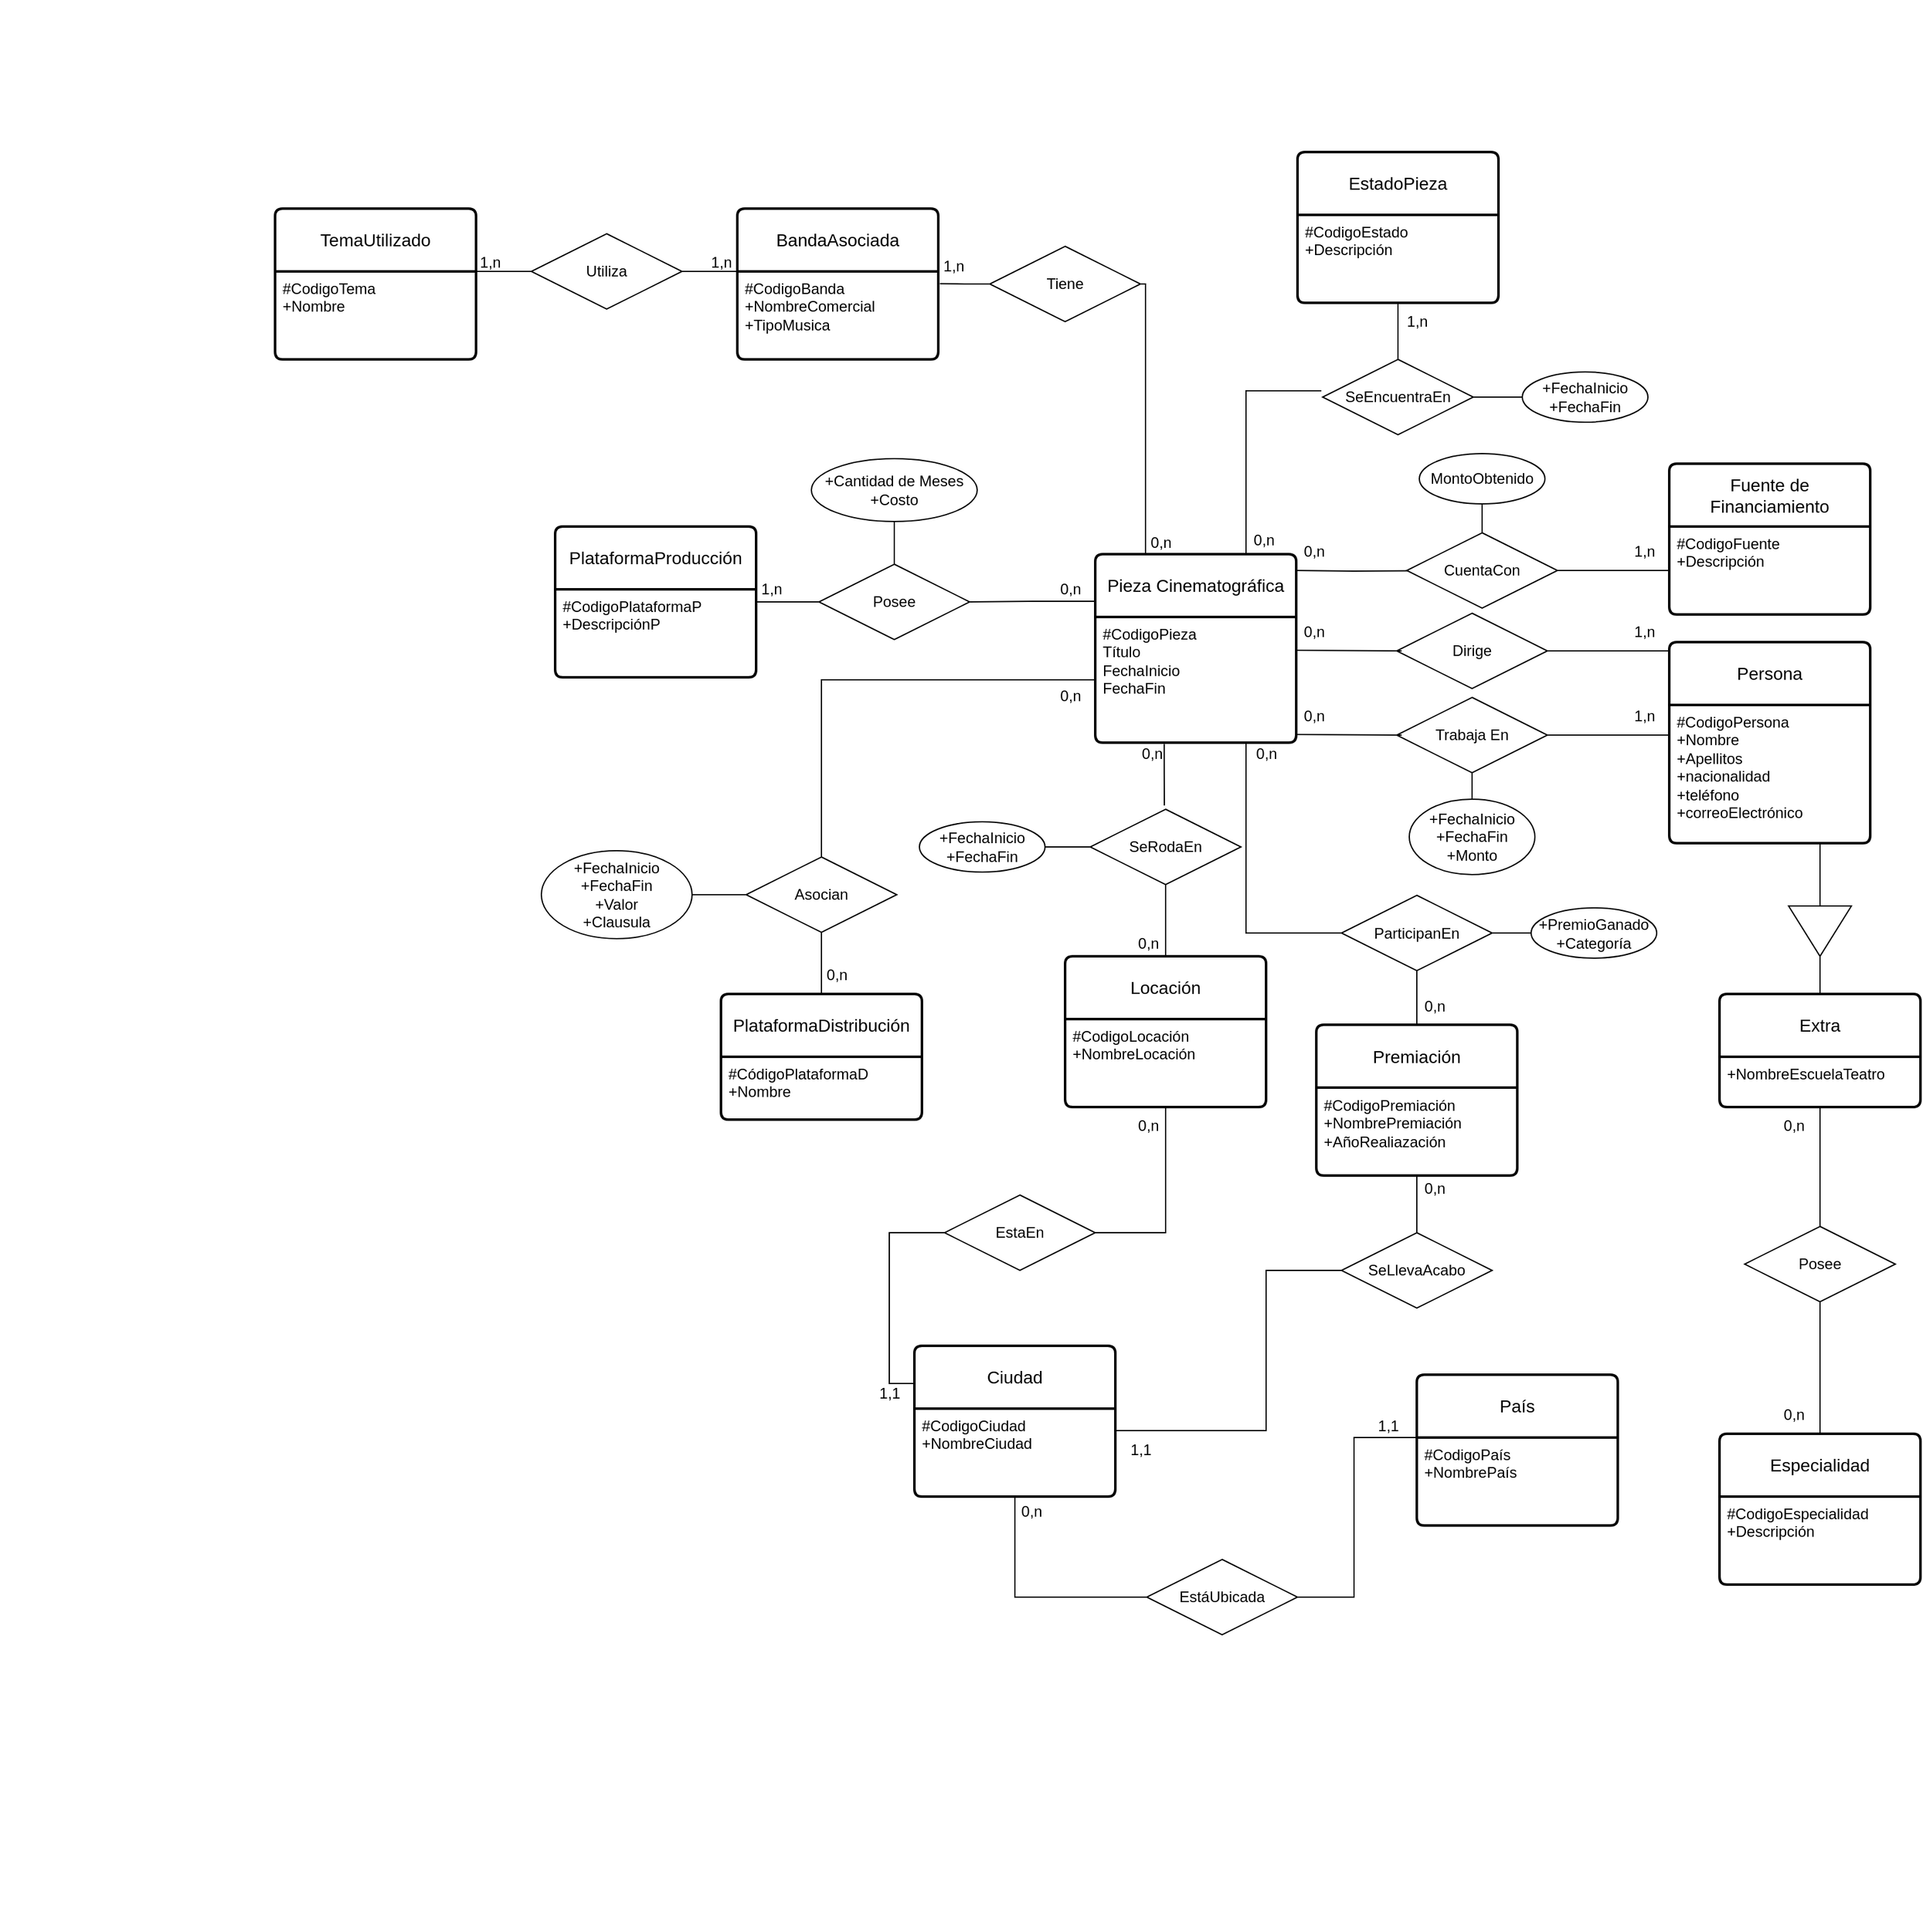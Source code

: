 <mxfile version="24.2.7" type="github">
  <diagram name="Página-1" id="LQiViD_UL0SoKPctcli0">
    <mxGraphModel dx="3225" dy="226" grid="1" gridSize="10" guides="1" tooltips="1" connect="1" arrows="1" fold="1" page="1" pageScale="1" pageWidth="827" pageHeight="1169" math="0" shadow="0">
      <root>
        <mxCell id="0" />
        <mxCell id="1" parent="0" />
        <mxCell id="gAY-Rqm5ZLzMug__gM5--11" style="edgeStyle=none;rounded=0;orthogonalLoop=1;jettySize=auto;html=1;entryX=0.5;entryY=0;entryDx=0;entryDy=0;" parent="1" edge="1">
          <mxGeometry relative="1" as="geometry">
            <mxPoint x="450" y="2026.75" as="sourcePoint" />
            <mxPoint x="450" y="2026.75" as="targetPoint" />
          </mxGeometry>
        </mxCell>
        <mxCell id="4g3veOq3ECDi8k-GJWJ5-151" style="edgeStyle=none;rounded=0;orthogonalLoop=1;jettySize=auto;html=1;entryX=0.5;entryY=0;entryDx=0;entryDy=0;" edge="1" parent="1">
          <mxGeometry relative="1" as="geometry">
            <mxPoint x="550" y="2856.75" as="sourcePoint" />
            <mxPoint x="550" y="2856.75" as="targetPoint" />
          </mxGeometry>
        </mxCell>
        <mxCell id="4g3veOq3ECDi8k-GJWJ5-239" style="edgeStyle=orthogonalEdgeStyle;rounded=0;orthogonalLoop=1;jettySize=auto;html=1;exitX=0.75;exitY=0;exitDx=0;exitDy=0;endArrow=none;endFill=0;" edge="1" parent="1" source="4g3veOq3ECDi8k-GJWJ5-242">
          <mxGeometry relative="1" as="geometry">
            <mxPoint x="1454" y="2330" as="targetPoint" />
            <Array as="points">
              <mxPoint x="1394" y="2330" />
            </Array>
          </mxGeometry>
        </mxCell>
        <mxCell id="4g3veOq3ECDi8k-GJWJ5-240" style="edgeStyle=orthogonalEdgeStyle;rounded=0;orthogonalLoop=1;jettySize=auto;html=1;exitX=0;exitY=0.25;exitDx=0;exitDy=0;entryX=1;entryY=0.5;entryDx=0;entryDy=0;endArrow=none;endFill=0;" edge="1" parent="1" source="4g3veOq3ECDi8k-GJWJ5-242" target="4g3veOq3ECDi8k-GJWJ5-311">
          <mxGeometry relative="1" as="geometry" />
        </mxCell>
        <mxCell id="4g3veOq3ECDi8k-GJWJ5-241" style="edgeStyle=orthogonalEdgeStyle;rounded=0;orthogonalLoop=1;jettySize=auto;html=1;exitX=1;exitY=0.25;exitDx=0;exitDy=0;endArrow=none;endFill=0;" edge="1" parent="1">
          <mxGeometry relative="1" as="geometry">
            <mxPoint x="1524" y="2473.217" as="targetPoint" />
            <mxPoint x="1434" y="2473" as="sourcePoint" />
          </mxGeometry>
        </mxCell>
        <mxCell id="4g3veOq3ECDi8k-GJWJ5-242" value="Pieza Cinematográfica" style="swimlane;childLayout=stackLayout;horizontal=1;startSize=50;horizontalStack=0;rounded=1;fontSize=14;fontStyle=0;strokeWidth=2;resizeParent=0;resizeLast=1;shadow=0;dashed=0;align=center;arcSize=4;whiteSpace=wrap;html=1;" vertex="1" parent="1">
          <mxGeometry x="1274" y="2460" width="160" height="150" as="geometry" />
        </mxCell>
        <mxCell id="4g3veOq3ECDi8k-GJWJ5-243" value="&lt;div&gt;#CodigoPieza&lt;/div&gt;&lt;div&gt;Título&lt;/div&gt;&lt;div&gt;FechaInicio&lt;/div&gt;&lt;div&gt;FechaFin&lt;br&gt;&lt;/div&gt;" style="align=left;strokeColor=none;fillColor=none;spacingLeft=4;fontSize=12;verticalAlign=top;resizable=0;rotatable=0;part=1;html=1;" vertex="1" parent="4g3veOq3ECDi8k-GJWJ5-242">
          <mxGeometry y="50" width="160" height="100" as="geometry" />
        </mxCell>
        <mxCell id="4g3veOq3ECDi8k-GJWJ5-244" value="EstadoPieza" style="swimlane;childLayout=stackLayout;horizontal=1;startSize=50;horizontalStack=0;rounded=1;fontSize=14;fontStyle=0;strokeWidth=2;resizeParent=0;resizeLast=1;shadow=0;dashed=0;align=center;arcSize=4;whiteSpace=wrap;html=1;" vertex="1" parent="1">
          <mxGeometry x="1435" y="2140" width="160" height="120" as="geometry" />
        </mxCell>
        <mxCell id="4g3veOq3ECDi8k-GJWJ5-245" value="&lt;div&gt;#CodigoEstado&lt;/div&gt;&lt;div&gt;+Descripción&lt;/div&gt;" style="align=left;strokeColor=none;fillColor=none;spacingLeft=4;fontSize=12;verticalAlign=top;resizable=0;rotatable=0;part=1;html=1;" vertex="1" parent="4g3veOq3ECDi8k-GJWJ5-244">
          <mxGeometry y="50" width="160" height="70" as="geometry" />
        </mxCell>
        <mxCell id="4g3veOq3ECDi8k-GJWJ5-246" value="Ciudad" style="swimlane;childLayout=stackLayout;horizontal=1;startSize=50;horizontalStack=0;rounded=1;fontSize=14;fontStyle=0;strokeWidth=2;resizeParent=0;resizeLast=1;shadow=0;dashed=0;align=center;arcSize=4;whiteSpace=wrap;html=1;" vertex="1" parent="1">
          <mxGeometry x="1130" y="3090" width="160" height="120" as="geometry" />
        </mxCell>
        <mxCell id="4g3veOq3ECDi8k-GJWJ5-247" value="&lt;div&gt;#CodigoCiudad&lt;/div&gt;&lt;div&gt;+NombreCiudad&lt;br&gt;&lt;/div&gt;" style="align=left;strokeColor=none;fillColor=none;spacingLeft=4;fontSize=12;verticalAlign=top;resizable=0;rotatable=0;part=1;html=1;" vertex="1" parent="4g3veOq3ECDi8k-GJWJ5-246">
          <mxGeometry y="50" width="160" height="70" as="geometry" />
        </mxCell>
        <mxCell id="4g3veOq3ECDi8k-GJWJ5-248" value="País" style="swimlane;childLayout=stackLayout;horizontal=1;startSize=50;horizontalStack=0;rounded=1;fontSize=14;fontStyle=0;strokeWidth=2;resizeParent=0;resizeLast=1;shadow=0;dashed=0;align=center;arcSize=4;whiteSpace=wrap;html=1;" vertex="1" parent="1">
          <mxGeometry x="1530" y="3113" width="160" height="120" as="geometry" />
        </mxCell>
        <mxCell id="4g3veOq3ECDi8k-GJWJ5-249" value="&lt;div&gt;#CodigoPaís&lt;/div&gt;&lt;div&gt;+NombrePaís&lt;br&gt;&lt;/div&gt;" style="align=left;strokeColor=none;fillColor=none;spacingLeft=4;fontSize=12;verticalAlign=top;resizable=0;rotatable=0;part=1;html=1;" vertex="1" parent="4g3veOq3ECDi8k-GJWJ5-248">
          <mxGeometry y="50" width="160" height="70" as="geometry" />
        </mxCell>
        <mxCell id="4g3veOq3ECDi8k-GJWJ5-250" value="BandaAsociada" style="swimlane;childLayout=stackLayout;horizontal=1;startSize=50;horizontalStack=0;rounded=1;fontSize=14;fontStyle=0;strokeWidth=2;resizeParent=0;resizeLast=1;shadow=0;dashed=0;align=center;arcSize=4;whiteSpace=wrap;html=1;" vertex="1" parent="1">
          <mxGeometry x="989" y="2185" width="160" height="120" as="geometry" />
        </mxCell>
        <mxCell id="4g3veOq3ECDi8k-GJWJ5-251" value="&lt;div&gt;#CodigoBanda&lt;/div&gt;&lt;div&gt;+NombreComercial&lt;/div&gt;&lt;div&gt;+TipoMusica&lt;br&gt;&lt;/div&gt;" style="align=left;strokeColor=none;fillColor=none;spacingLeft=4;fontSize=12;verticalAlign=top;resizable=0;rotatable=0;part=1;html=1;" vertex="1" parent="4g3veOq3ECDi8k-GJWJ5-250">
          <mxGeometry y="50" width="160" height="70" as="geometry" />
        </mxCell>
        <mxCell id="4g3veOq3ECDi8k-GJWJ5-252" value="Persona" style="swimlane;childLayout=stackLayout;horizontal=1;startSize=50;horizontalStack=0;rounded=1;fontSize=14;fontStyle=0;strokeWidth=2;resizeParent=0;resizeLast=1;shadow=0;dashed=0;align=center;arcSize=4;whiteSpace=wrap;html=1;" vertex="1" parent="1">
          <mxGeometry x="1731" y="2530" width="160" height="160" as="geometry" />
        </mxCell>
        <mxCell id="4g3veOq3ECDi8k-GJWJ5-253" value="&lt;div&gt;#CodigoPersona&lt;/div&gt;&lt;div&gt;+Nombre&lt;/div&gt;&lt;div&gt;+Apellitos&lt;/div&gt;&lt;div&gt;+nacionalidad&lt;/div&gt;&lt;div&gt;+teléfono&lt;/div&gt;&lt;div&gt;+correoElectrónico&lt;br&gt;&lt;/div&gt;" style="align=left;strokeColor=none;fillColor=none;spacingLeft=4;fontSize=12;verticalAlign=top;resizable=0;rotatable=0;part=1;html=1;" vertex="1" parent="4g3veOq3ECDi8k-GJWJ5-252">
          <mxGeometry y="50" width="160" height="110" as="geometry" />
        </mxCell>
        <mxCell id="4g3veOq3ECDi8k-GJWJ5-254" style="edgeStyle=none;rounded=0;orthogonalLoop=1;jettySize=auto;html=1;entryX=0.5;entryY=0;entryDx=0;entryDy=0;" edge="1" parent="4g3veOq3ECDi8k-GJWJ5-252" source="4g3veOq3ECDi8k-GJWJ5-253" target="4g3veOq3ECDi8k-GJWJ5-253">
          <mxGeometry relative="1" as="geometry" />
        </mxCell>
        <mxCell id="4g3veOq3ECDi8k-GJWJ5-255" value="Extra" style="swimlane;childLayout=stackLayout;horizontal=1;startSize=50;horizontalStack=0;rounded=1;fontSize=14;fontStyle=0;strokeWidth=2;resizeParent=0;resizeLast=1;shadow=0;dashed=0;align=center;arcSize=4;whiteSpace=wrap;html=1;" vertex="1" parent="1">
          <mxGeometry x="1771" y="2810" width="160" height="90" as="geometry" />
        </mxCell>
        <mxCell id="4g3veOq3ECDi8k-GJWJ5-256" value="&lt;div&gt;+NombreEscuelaTeatro&lt;/div&gt;" style="align=left;strokeColor=none;fillColor=none;spacingLeft=4;fontSize=12;verticalAlign=top;resizable=0;rotatable=0;part=1;html=1;" vertex="1" parent="4g3veOq3ECDi8k-GJWJ5-255">
          <mxGeometry y="50" width="160" height="40" as="geometry" />
        </mxCell>
        <mxCell id="4g3veOq3ECDi8k-GJWJ5-257" value="Especialidad" style="swimlane;childLayout=stackLayout;horizontal=1;startSize=50;horizontalStack=0;rounded=1;fontSize=14;fontStyle=0;strokeWidth=2;resizeParent=0;resizeLast=1;shadow=0;dashed=0;align=center;arcSize=4;whiteSpace=wrap;html=1;" vertex="1" parent="1">
          <mxGeometry x="1771" y="3160" width="160" height="120" as="geometry" />
        </mxCell>
        <mxCell id="4g3veOq3ECDi8k-GJWJ5-258" value="&lt;div&gt;#CodigoEspecialidad&lt;/div&gt;&lt;div&gt;+Descripción&lt;br&gt;&lt;/div&gt;" style="align=left;strokeColor=none;fillColor=none;spacingLeft=4;fontSize=12;verticalAlign=top;resizable=0;rotatable=0;part=1;html=1;" vertex="1" parent="4g3veOq3ECDi8k-GJWJ5-257">
          <mxGeometry y="50" width="160" height="70" as="geometry" />
        </mxCell>
        <mxCell id="4g3veOq3ECDi8k-GJWJ5-259" value="TemaUtilizado" style="swimlane;childLayout=stackLayout;horizontal=1;startSize=50;horizontalStack=0;rounded=1;fontSize=14;fontStyle=0;strokeWidth=2;resizeParent=0;resizeLast=1;shadow=0;dashed=0;align=center;arcSize=4;whiteSpace=wrap;html=1;" vertex="1" parent="1">
          <mxGeometry x="621" y="2185" width="160" height="120" as="geometry" />
        </mxCell>
        <mxCell id="4g3veOq3ECDi8k-GJWJ5-260" value="&lt;div&gt;#CodigoTema&lt;/div&gt;&lt;div&gt;+Nombre&lt;br&gt;&lt;/div&gt;" style="align=left;strokeColor=none;fillColor=none;spacingLeft=4;fontSize=12;verticalAlign=top;resizable=0;rotatable=0;part=1;html=1;" vertex="1" parent="4g3veOq3ECDi8k-GJWJ5-259">
          <mxGeometry y="50" width="160" height="70" as="geometry" />
        </mxCell>
        <mxCell id="4g3veOq3ECDi8k-GJWJ5-261" value="Fuente de Financiamiento" style="swimlane;childLayout=stackLayout;horizontal=1;startSize=50;horizontalStack=0;rounded=1;fontSize=14;fontStyle=0;strokeWidth=2;resizeParent=0;resizeLast=1;shadow=0;dashed=0;align=center;arcSize=4;whiteSpace=wrap;html=1;" vertex="1" parent="1">
          <mxGeometry x="1731" y="2388" width="160" height="120" as="geometry" />
        </mxCell>
        <mxCell id="4g3veOq3ECDi8k-GJWJ5-262" value="&lt;div&gt;#CodigoFuente&lt;/div&gt;&lt;div&gt;+Descripción&lt;br&gt;&lt;/div&gt;" style="align=left;strokeColor=none;fillColor=none;spacingLeft=4;fontSize=12;verticalAlign=top;resizable=0;rotatable=0;part=1;html=1;" vertex="1" parent="4g3veOq3ECDi8k-GJWJ5-261">
          <mxGeometry y="50" width="160" height="70" as="geometry" />
        </mxCell>
        <mxCell id="4g3veOq3ECDi8k-GJWJ5-263" value="PlataformaDistribución" style="swimlane;childLayout=stackLayout;horizontal=1;startSize=50;horizontalStack=0;rounded=1;fontSize=14;fontStyle=0;strokeWidth=2;resizeParent=0;resizeLast=1;shadow=0;dashed=0;align=center;arcSize=4;whiteSpace=wrap;html=1;" vertex="1" parent="1">
          <mxGeometry x="976" y="2810" width="160" height="100" as="geometry" />
        </mxCell>
        <mxCell id="4g3veOq3ECDi8k-GJWJ5-264" value="&lt;div&gt;#CódigoPlataformaD&lt;/div&gt;&lt;div&gt;+Nombre&lt;/div&gt;" style="align=left;strokeColor=none;fillColor=none;spacingLeft=4;fontSize=12;verticalAlign=top;resizable=0;rotatable=0;part=1;html=1;" vertex="1" parent="4g3veOq3ECDi8k-GJWJ5-263">
          <mxGeometry y="50" width="160" height="50" as="geometry" />
        </mxCell>
        <mxCell id="4g3veOq3ECDi8k-GJWJ5-265" value="Dirige" style="shape=rhombus;perimeter=rhombusPerimeter;whiteSpace=wrap;html=1;align=center;" vertex="1" parent="1">
          <mxGeometry x="1514" y="2507" width="120" height="60" as="geometry" />
        </mxCell>
        <mxCell id="4g3veOq3ECDi8k-GJWJ5-266" value="" style="endArrow=none;html=1;rounded=0;exitX=1;exitY=0.5;exitDx=0;exitDy=0;entryX=0;entryY=0.25;entryDx=0;entryDy=0;" edge="1" parent="1" source="4g3veOq3ECDi8k-GJWJ5-265">
          <mxGeometry relative="1" as="geometry">
            <mxPoint x="1541" y="2682" as="sourcePoint" />
            <mxPoint x="1731" y="2537" as="targetPoint" />
            <Array as="points">
              <mxPoint x="1674" y="2537" />
              <mxPoint x="1724" y="2537" />
            </Array>
          </mxGeometry>
        </mxCell>
        <mxCell id="4g3veOq3ECDi8k-GJWJ5-267" value="" style="endArrow=none;html=1;rounded=0;exitX=0.138;exitY=0.983;exitDx=0;exitDy=0;entryX=0;entryY=0.5;entryDx=0;entryDy=0;exitPerimeter=0;" edge="1" parent="1" source="4g3veOq3ECDi8k-GJWJ5-269" target="4g3veOq3ECDi8k-GJWJ5-265">
          <mxGeometry relative="1" as="geometry">
            <mxPoint x="1428" y="2537" as="sourcePoint" />
            <mxPoint x="1508" y="2557" as="targetPoint" />
            <Array as="points">
              <mxPoint x="1518" y="2537" />
            </Array>
          </mxGeometry>
        </mxCell>
        <mxCell id="4g3veOq3ECDi8k-GJWJ5-268" value="1,n" style="text;html=1;align=center;verticalAlign=middle;resizable=0;points=[];autosize=1;strokeColor=none;fillColor=none;" vertex="1" parent="1">
          <mxGeometry x="1691" y="2507" width="40" height="30" as="geometry" />
        </mxCell>
        <mxCell id="4g3veOq3ECDi8k-GJWJ5-269" value="0,n" style="text;html=1;align=center;verticalAlign=middle;resizable=0;points=[];autosize=1;strokeColor=none;fillColor=none;" vertex="1" parent="1">
          <mxGeometry x="1428" y="2507" width="40" height="30" as="geometry" />
        </mxCell>
        <mxCell id="4g3veOq3ECDi8k-GJWJ5-270" style="edgeStyle=none;rounded=0;orthogonalLoop=1;jettySize=auto;html=1;entryX=0.5;entryY=0;entryDx=0;entryDy=0;" edge="1" parent="1">
          <mxGeometry relative="1" as="geometry">
            <mxPoint x="410" y="3546.75" as="sourcePoint" />
            <mxPoint x="410" y="3546.75" as="targetPoint" />
          </mxGeometry>
        </mxCell>
        <mxCell id="4g3veOq3ECDi8k-GJWJ5-271" style="edgeStyle=orthogonalEdgeStyle;rounded=0;orthogonalLoop=1;jettySize=auto;html=1;entryX=0;entryY=0.5;entryDx=0;entryDy=0;endArrow=none;endFill=0;" edge="1" parent="1" source="4g3veOq3ECDi8k-GJWJ5-273" target="4g3veOq3ECDi8k-GJWJ5-275">
          <mxGeometry relative="1" as="geometry" />
        </mxCell>
        <mxCell id="4g3veOq3ECDi8k-GJWJ5-272" style="edgeStyle=orthogonalEdgeStyle;rounded=0;orthogonalLoop=1;jettySize=auto;html=1;entryX=0.5;entryY=1;entryDx=0;entryDy=0;endArrow=none;endFill=0;" edge="1" parent="1" source="4g3veOq3ECDi8k-GJWJ5-273" target="4g3veOq3ECDi8k-GJWJ5-245">
          <mxGeometry relative="1" as="geometry" />
        </mxCell>
        <mxCell id="4g3veOq3ECDi8k-GJWJ5-273" value="SeEncuentraEn" style="shape=rhombus;perimeter=rhombusPerimeter;whiteSpace=wrap;html=1;align=center;" vertex="1" parent="1">
          <mxGeometry x="1455" y="2305" width="120" height="60" as="geometry" />
        </mxCell>
        <mxCell id="4g3veOq3ECDi8k-GJWJ5-274" value="0,n" style="text;html=1;align=center;verticalAlign=middle;resizable=0;points=[];autosize=1;strokeColor=none;fillColor=none;" vertex="1" parent="1">
          <mxGeometry x="1388" y="2434" width="40" height="30" as="geometry" />
        </mxCell>
        <mxCell id="4g3veOq3ECDi8k-GJWJ5-275" value="+FechaInicio&lt;div&gt;+FechaFin&lt;/div&gt;" style="ellipse;whiteSpace=wrap;html=1;align=center;" vertex="1" parent="1">
          <mxGeometry x="1614" y="2315" width="100" height="40" as="geometry" />
        </mxCell>
        <mxCell id="4g3veOq3ECDi8k-GJWJ5-276" style="edgeStyle=orthogonalEdgeStyle;rounded=0;orthogonalLoop=1;jettySize=auto;html=1;entryX=0.5;entryY=0;entryDx=0;entryDy=0;endArrow=none;endFill=0;" edge="1" parent="1" source="4g3veOq3ECDi8k-GJWJ5-278" target="4g3veOq3ECDi8k-GJWJ5-305">
          <mxGeometry relative="1" as="geometry" />
        </mxCell>
        <mxCell id="4g3veOq3ECDi8k-GJWJ5-277" style="edgeStyle=orthogonalEdgeStyle;rounded=0;orthogonalLoop=1;jettySize=auto;html=1;exitX=0;exitY=0.5;exitDx=0;exitDy=0;entryX=1;entryY=0.5;entryDx=0;entryDy=0;endArrow=none;endFill=0;" edge="1" parent="1" source="4g3veOq3ECDi8k-GJWJ5-278" target="4g3veOq3ECDi8k-GJWJ5-279">
          <mxGeometry relative="1" as="geometry" />
        </mxCell>
        <mxCell id="4g3veOq3ECDi8k-GJWJ5-278" value="SeRodaEn" style="shape=rhombus;perimeter=rhombusPerimeter;whiteSpace=wrap;html=1;align=center;" vertex="1" parent="1">
          <mxGeometry x="1270" y="2663" width="120" height="60" as="geometry" />
        </mxCell>
        <mxCell id="4g3veOq3ECDi8k-GJWJ5-279" value="+FechaInicio&lt;div&gt;+FechaFin&lt;/div&gt;" style="ellipse;whiteSpace=wrap;html=1;align=center;" vertex="1" parent="1">
          <mxGeometry x="1134" y="2673" width="100" height="40" as="geometry" />
        </mxCell>
        <mxCell id="4g3veOq3ECDi8k-GJWJ5-280" value="0,n" style="text;html=1;align=center;verticalAlign=middle;resizable=0;points=[];autosize=1;strokeColor=none;fillColor=none;" vertex="1" parent="1">
          <mxGeometry x="1299" y="2604" width="40" height="30" as="geometry" />
        </mxCell>
        <mxCell id="4g3veOq3ECDi8k-GJWJ5-281" value="0,n" style="text;html=1;align=center;verticalAlign=middle;resizable=0;points=[];autosize=1;strokeColor=none;fillColor=none;" vertex="1" parent="1">
          <mxGeometry x="1296" y="2755" width="40" height="30" as="geometry" />
        </mxCell>
        <mxCell id="4g3veOq3ECDi8k-GJWJ5-282" value="EstáUbicada" style="shape=rhombus;perimeter=rhombusPerimeter;whiteSpace=wrap;html=1;align=center;" vertex="1" parent="1">
          <mxGeometry x="1315" y="3260" width="120" height="60" as="geometry" />
        </mxCell>
        <mxCell id="4g3veOq3ECDi8k-GJWJ5-283" value="" style="endArrow=none;html=1;rounded=0;exitX=1;exitY=0.5;exitDx=0;exitDy=0;entryX=0;entryY=0;entryDx=0;entryDy=0;" edge="1" parent="1" source="4g3veOq3ECDi8k-GJWJ5-282" target="4g3veOq3ECDi8k-GJWJ5-249">
          <mxGeometry relative="1" as="geometry">
            <mxPoint x="1384" y="3308" as="sourcePoint" />
            <mxPoint x="1517" y="3273" as="targetPoint" />
            <Array as="points">
              <mxPoint x="1480" y="3290" />
              <mxPoint x="1480" y="3163" />
            </Array>
          </mxGeometry>
        </mxCell>
        <mxCell id="4g3veOq3ECDi8k-GJWJ5-284" value="" style="endArrow=none;html=1;rounded=0;entryX=0;entryY=0.5;entryDx=0;entryDy=0;exitX=0.5;exitY=1;exitDx=0;exitDy=0;" edge="1" parent="1" source="4g3veOq3ECDi8k-GJWJ5-247" target="4g3veOq3ECDi8k-GJWJ5-282">
          <mxGeometry relative="1" as="geometry">
            <mxPoint x="1400" y="3300" as="sourcePoint" />
            <mxPoint x="1227" y="3290" as="targetPoint" />
            <Array as="points">
              <mxPoint x="1210" y="3290" />
            </Array>
          </mxGeometry>
        </mxCell>
        <mxCell id="4g3veOq3ECDi8k-GJWJ5-285" value="1,1" style="text;html=1;align=center;verticalAlign=middle;resizable=0;points=[];autosize=1;strokeColor=none;fillColor=none;" vertex="1" parent="1">
          <mxGeometry x="1487" y="3139" width="40" height="30" as="geometry" />
        </mxCell>
        <mxCell id="4g3veOq3ECDi8k-GJWJ5-286" value="0,n" style="text;html=1;align=center;verticalAlign=middle;resizable=0;points=[];autosize=1;strokeColor=none;fillColor=none;" vertex="1" parent="1">
          <mxGeometry x="1203" y="3207" width="40" height="30" as="geometry" />
        </mxCell>
        <mxCell id="4g3veOq3ECDi8k-GJWJ5-287" style="edgeStyle=none;rounded=0;orthogonalLoop=1;jettySize=auto;html=1;entryX=0.5;entryY=0;entryDx=0;entryDy=0;" edge="1" parent="1">
          <mxGeometry relative="1" as="geometry">
            <mxPoint x="1220" y="3260" as="sourcePoint" />
            <mxPoint x="1220" y="3260" as="targetPoint" />
          </mxGeometry>
        </mxCell>
        <mxCell id="4g3veOq3ECDi8k-GJWJ5-288" style="edgeStyle=none;rounded=0;orthogonalLoop=1;jettySize=auto;html=1;entryX=0.5;entryY=0;entryDx=0;entryDy=0;" edge="1" parent="1">
          <mxGeometry relative="1" as="geometry">
            <mxPoint x="990.5" y="3230" as="sourcePoint" />
            <mxPoint x="990.5" y="3230" as="targetPoint" />
          </mxGeometry>
        </mxCell>
        <mxCell id="4g3veOq3ECDi8k-GJWJ5-289" style="edgeStyle=orthogonalEdgeStyle;rounded=0;orthogonalLoop=1;jettySize=auto;html=1;exitX=0.5;exitY=1;exitDx=0;exitDy=0;entryX=0.5;entryY=0;entryDx=0;entryDy=0;endArrow=none;endFill=0;" edge="1" parent="1" source="4g3veOq3ECDi8k-GJWJ5-290" target="4g3veOq3ECDi8k-GJWJ5-257">
          <mxGeometry relative="1" as="geometry" />
        </mxCell>
        <mxCell id="4g3veOq3ECDi8k-GJWJ5-290" value="Posee" style="shape=rhombus;perimeter=rhombusPerimeter;whiteSpace=wrap;html=1;align=center;" vertex="1" parent="1">
          <mxGeometry x="1791" y="2995" width="120" height="60" as="geometry" />
        </mxCell>
        <mxCell id="4g3veOq3ECDi8k-GJWJ5-291" value="0,n" style="text;html=1;align=center;verticalAlign=middle;resizable=0;points=[];autosize=1;strokeColor=none;fillColor=none;" vertex="1" parent="1">
          <mxGeometry x="1810" y="3130" width="40" height="30" as="geometry" />
        </mxCell>
        <mxCell id="4g3veOq3ECDi8k-GJWJ5-292" value="0,n" style="text;html=1;align=center;verticalAlign=middle;resizable=0;points=[];autosize=1;strokeColor=none;fillColor=none;" vertex="1" parent="1">
          <mxGeometry x="1810" y="2900" width="40" height="30" as="geometry" />
        </mxCell>
        <mxCell id="4g3veOq3ECDi8k-GJWJ5-293" value="" style="endArrow=none;html=1;rounded=0;entryX=0.25;entryY=0;entryDx=0;entryDy=0;exitX=1;exitY=0.5;exitDx=0;exitDy=0;" edge="1" parent="1" source="4g3veOq3ECDi8k-GJWJ5-294" target="4g3veOq3ECDi8k-GJWJ5-242">
          <mxGeometry relative="1" as="geometry">
            <mxPoint x="1314" y="2160" as="sourcePoint" />
            <mxPoint x="1334" y="2230" as="targetPoint" />
            <Array as="points">
              <mxPoint x="1314" y="2245" />
            </Array>
          </mxGeometry>
        </mxCell>
        <mxCell id="4g3veOq3ECDi8k-GJWJ5-294" value="Tiene" style="shape=rhombus;perimeter=rhombusPerimeter;whiteSpace=wrap;html=1;align=center;" vertex="1" parent="1">
          <mxGeometry x="1190" y="2215" width="120" height="60" as="geometry" />
        </mxCell>
        <mxCell id="4g3veOq3ECDi8k-GJWJ5-295" value="0,n" style="text;html=1;align=center;verticalAlign=middle;resizable=0;points=[];autosize=1;strokeColor=none;fillColor=none;" vertex="1" parent="1">
          <mxGeometry x="1306" y="2436" width="40" height="30" as="geometry" />
        </mxCell>
        <mxCell id="4g3veOq3ECDi8k-GJWJ5-296" value="1,n" style="text;html=1;align=center;verticalAlign=middle;resizable=0;points=[];autosize=1;strokeColor=none;fillColor=none;" vertex="1" parent="1">
          <mxGeometry x="1141" y="2216" width="40" height="30" as="geometry" />
        </mxCell>
        <mxCell id="4g3veOq3ECDi8k-GJWJ5-297" value="Utiliza" style="shape=rhombus;perimeter=rhombusPerimeter;whiteSpace=wrap;html=1;align=center;" vertex="1" parent="1">
          <mxGeometry x="825" y="2205" width="120" height="60" as="geometry" />
        </mxCell>
        <mxCell id="4g3veOq3ECDi8k-GJWJ5-298" value="" style="endArrow=none;html=1;rounded=0;exitX=0;exitY=0.5;exitDx=0;exitDy=0;entryX=1;entryY=0;entryDx=0;entryDy=0;" edge="1" parent="1" source="4g3veOq3ECDi8k-GJWJ5-297" target="4g3veOq3ECDi8k-GJWJ5-260">
          <mxGeometry relative="1" as="geometry">
            <mxPoint x="915" y="2225" as="sourcePoint" />
            <mxPoint x="775" y="2235" as="targetPoint" />
            <Array as="points">
              <mxPoint x="805" y="2235" />
            </Array>
          </mxGeometry>
        </mxCell>
        <mxCell id="4g3veOq3ECDi8k-GJWJ5-299" value="" style="endArrow=none;html=1;rounded=0;entryX=1;entryY=0.5;entryDx=0;entryDy=0;exitX=0;exitY=0;exitDx=0;exitDy=0;" edge="1" parent="1" source="4g3veOq3ECDi8k-GJWJ5-251" target="4g3veOq3ECDi8k-GJWJ5-297">
          <mxGeometry relative="1" as="geometry">
            <mxPoint x="915" y="2235" as="sourcePoint" />
            <mxPoint x="808.58" y="2265" as="targetPoint" />
          </mxGeometry>
        </mxCell>
        <mxCell id="4g3veOq3ECDi8k-GJWJ5-300" value="1,n" style="text;html=1;align=center;verticalAlign=middle;resizable=0;points=[];autosize=1;strokeColor=none;fillColor=none;" vertex="1" parent="1">
          <mxGeometry x="956" y="2213" width="40" height="30" as="geometry" />
        </mxCell>
        <mxCell id="4g3veOq3ECDi8k-GJWJ5-301" value="1,n" style="text;html=1;align=center;verticalAlign=middle;resizable=0;points=[];autosize=1;strokeColor=none;fillColor=none;" vertex="1" parent="1">
          <mxGeometry x="772" y="2213" width="40" height="30" as="geometry" />
        </mxCell>
        <mxCell id="4g3veOq3ECDi8k-GJWJ5-302" value="Premiación" style="swimlane;childLayout=stackLayout;horizontal=1;startSize=50;horizontalStack=0;rounded=1;fontSize=14;fontStyle=0;strokeWidth=2;resizeParent=0;resizeLast=1;shadow=0;dashed=0;align=center;arcSize=4;whiteSpace=wrap;html=1;" vertex="1" parent="1">
          <mxGeometry x="1450" y="2834.5" width="160" height="120" as="geometry" />
        </mxCell>
        <mxCell id="4g3veOq3ECDi8k-GJWJ5-303" value="&lt;div&gt;#CodigoPremiación&lt;/div&gt;&lt;div&gt;+NombrePremiación&lt;/div&gt;&lt;div&gt;+AñoRealiazación&lt;/div&gt;" style="align=left;strokeColor=none;fillColor=none;spacingLeft=4;fontSize=12;verticalAlign=top;resizable=0;rotatable=0;part=1;html=1;" vertex="1" parent="4g3veOq3ECDi8k-GJWJ5-302">
          <mxGeometry y="50" width="160" height="70" as="geometry" />
        </mxCell>
        <mxCell id="4g3veOq3ECDi8k-GJWJ5-304" style="edgeStyle=orthogonalEdgeStyle;rounded=0;orthogonalLoop=1;jettySize=auto;html=1;endArrow=none;endFill=0;entryX=1;entryY=0.5;entryDx=0;entryDy=0;" edge="1" parent="1" source="4g3veOq3ECDi8k-GJWJ5-305" target="4g3veOq3ECDi8k-GJWJ5-344">
          <mxGeometry relative="1" as="geometry">
            <mxPoint x="1330" y="2960" as="targetPoint" />
          </mxGeometry>
        </mxCell>
        <mxCell id="4g3veOq3ECDi8k-GJWJ5-305" value="Locación" style="swimlane;childLayout=stackLayout;horizontal=1;startSize=50;horizontalStack=0;rounded=1;fontSize=14;fontStyle=0;strokeWidth=2;resizeParent=0;resizeLast=1;shadow=0;dashed=0;align=center;arcSize=4;whiteSpace=wrap;html=1;" vertex="1" parent="1">
          <mxGeometry x="1250" y="2780" width="160" height="120" as="geometry" />
        </mxCell>
        <mxCell id="4g3veOq3ECDi8k-GJWJ5-306" value="&lt;div&gt;#CodigoLocación &lt;br&gt;&lt;/div&gt;&lt;div&gt;+NombreLocación&lt;/div&gt;" style="align=left;strokeColor=none;fillColor=none;spacingLeft=4;fontSize=12;verticalAlign=top;resizable=0;rotatable=0;part=1;html=1;" vertex="1" parent="4g3veOq3ECDi8k-GJWJ5-305">
          <mxGeometry y="50" width="160" height="70" as="geometry" />
        </mxCell>
        <mxCell id="4g3veOq3ECDi8k-GJWJ5-307" style="edgeStyle=orthogonalEdgeStyle;rounded=0;orthogonalLoop=1;jettySize=auto;html=1;endArrow=none;endFill=0;exitX=0.343;exitY=1.011;exitDx=0;exitDy=0;exitPerimeter=0;" edge="1" parent="1" source="4g3veOq3ECDi8k-GJWJ5-243">
          <mxGeometry relative="1" as="geometry">
            <mxPoint x="1329" y="2660" as="targetPoint" />
            <mxPoint x="1329" y="2610" as="sourcePoint" />
          </mxGeometry>
        </mxCell>
        <mxCell id="4g3veOq3ECDi8k-GJWJ5-308" value="1,n" style="text;html=1;align=center;verticalAlign=middle;resizable=0;points=[];autosize=1;strokeColor=none;fillColor=none;" vertex="1" parent="1">
          <mxGeometry x="1510" y="2260" width="40" height="30" as="geometry" />
        </mxCell>
        <mxCell id="4g3veOq3ECDi8k-GJWJ5-309" style="edgeStyle=orthogonalEdgeStyle;rounded=0;orthogonalLoop=1;jettySize=auto;html=1;endArrow=none;endFill=0;" edge="1" parent="1" source="4g3veOq3ECDi8k-GJWJ5-311" target="4g3veOq3ECDi8k-GJWJ5-332">
          <mxGeometry relative="1" as="geometry" />
        </mxCell>
        <mxCell id="4g3veOq3ECDi8k-GJWJ5-310" style="edgeStyle=orthogonalEdgeStyle;rounded=0;orthogonalLoop=1;jettySize=auto;html=1;entryX=1;entryY=0.5;entryDx=0;entryDy=0;endArrow=none;endFill=0;" edge="1" parent="1" source="4g3veOq3ECDi8k-GJWJ5-311" target="4g3veOq3ECDi8k-GJWJ5-333">
          <mxGeometry relative="1" as="geometry" />
        </mxCell>
        <mxCell id="4g3veOq3ECDi8k-GJWJ5-311" value="Posee" style="shape=rhombus;perimeter=rhombusPerimeter;whiteSpace=wrap;html=1;align=center;" vertex="1" parent="1">
          <mxGeometry x="1054" y="2468" width="120" height="60" as="geometry" />
        </mxCell>
        <mxCell id="4g3veOq3ECDi8k-GJWJ5-312" style="edgeStyle=orthogonalEdgeStyle;rounded=0;orthogonalLoop=1;jettySize=auto;html=1;entryX=0.5;entryY=0;entryDx=0;entryDy=0;endArrow=none;endFill=0;" edge="1" parent="1" source="4g3veOq3ECDi8k-GJWJ5-314" target="4g3veOq3ECDi8k-GJWJ5-263">
          <mxGeometry relative="1" as="geometry" />
        </mxCell>
        <mxCell id="4g3veOq3ECDi8k-GJWJ5-313" style="edgeStyle=orthogonalEdgeStyle;rounded=0;orthogonalLoop=1;jettySize=auto;html=1;endArrow=none;endFill=0;" edge="1" parent="1" source="4g3veOq3ECDi8k-GJWJ5-314" target="4g3veOq3ECDi8k-GJWJ5-331">
          <mxGeometry relative="1" as="geometry" />
        </mxCell>
        <mxCell id="4g3veOq3ECDi8k-GJWJ5-314" value="Asocian" style="shape=rhombus;perimeter=rhombusPerimeter;whiteSpace=wrap;html=1;align=center;" vertex="1" parent="1">
          <mxGeometry x="996" y="2701" width="120" height="60" as="geometry" />
        </mxCell>
        <mxCell id="4g3veOq3ECDi8k-GJWJ5-315" style="edgeStyle=orthogonalEdgeStyle;rounded=0;orthogonalLoop=1;jettySize=auto;html=1;entryX=0.5;entryY=0;entryDx=0;entryDy=0;endArrow=none;endFill=0;" edge="1" parent="1" source="4g3veOq3ECDi8k-GJWJ5-243" target="4g3veOq3ECDi8k-GJWJ5-314">
          <mxGeometry relative="1" as="geometry" />
        </mxCell>
        <mxCell id="4g3veOq3ECDi8k-GJWJ5-316" value="" style="edgeStyle=orthogonalEdgeStyle;rounded=0;orthogonalLoop=1;jettySize=auto;html=1;endArrow=none;endFill=0;" edge="1" parent="1" source="4g3veOq3ECDi8k-GJWJ5-318" target="4g3veOq3ECDi8k-GJWJ5-262">
          <mxGeometry relative="1" as="geometry" />
        </mxCell>
        <mxCell id="4g3veOq3ECDi8k-GJWJ5-317" style="edgeStyle=orthogonalEdgeStyle;rounded=0;orthogonalLoop=1;jettySize=auto;html=1;exitX=0.5;exitY=0;exitDx=0;exitDy=0;entryX=0.5;entryY=1;entryDx=0;entryDy=0;endArrow=none;endFill=0;" edge="1" parent="1" source="4g3veOq3ECDi8k-GJWJ5-318" target="4g3veOq3ECDi8k-GJWJ5-319">
          <mxGeometry relative="1" as="geometry" />
        </mxCell>
        <mxCell id="4g3veOq3ECDi8k-GJWJ5-318" value="CuentaCon" style="shape=rhombus;perimeter=rhombusPerimeter;whiteSpace=wrap;html=1;align=center;" vertex="1" parent="1">
          <mxGeometry x="1522" y="2443" width="120" height="60" as="geometry" />
        </mxCell>
        <mxCell id="4g3veOq3ECDi8k-GJWJ5-319" value="MontoObtenido" style="ellipse;whiteSpace=wrap;html=1;align=center;" vertex="1" parent="1">
          <mxGeometry x="1532" y="2380" width="100" height="40" as="geometry" />
        </mxCell>
        <mxCell id="4g3veOq3ECDi8k-GJWJ5-320" style="edgeStyle=orthogonalEdgeStyle;rounded=0;orthogonalLoop=1;jettySize=auto;html=1;entryX=0.5;entryY=0;entryDx=0;entryDy=0;endArrow=none;endFill=0;" edge="1" parent="1" source="4g3veOq3ECDi8k-GJWJ5-256" target="4g3veOq3ECDi8k-GJWJ5-290">
          <mxGeometry relative="1" as="geometry" />
        </mxCell>
        <mxCell id="4g3veOq3ECDi8k-GJWJ5-321" style="edgeStyle=orthogonalEdgeStyle;rounded=0;orthogonalLoop=1;jettySize=auto;html=1;entryX=0.5;entryY=0;entryDx=0;entryDy=0;endArrow=none;endFill=0;" edge="1" parent="1" source="4g3veOq3ECDi8k-GJWJ5-322" target="4g3veOq3ECDi8k-GJWJ5-255">
          <mxGeometry relative="1" as="geometry" />
        </mxCell>
        <mxCell id="4g3veOq3ECDi8k-GJWJ5-322" value="" style="triangle;whiteSpace=wrap;html=1;rotation=90;" vertex="1" parent="1">
          <mxGeometry x="1831" y="2735" width="40" height="50" as="geometry" />
        </mxCell>
        <mxCell id="4g3veOq3ECDi8k-GJWJ5-323" style="edgeStyle=orthogonalEdgeStyle;rounded=0;orthogonalLoop=1;jettySize=auto;html=1;exitX=0.75;exitY=1;exitDx=0;exitDy=0;entryX=0;entryY=0.5;entryDx=0;entryDy=0;endArrow=none;endFill=0;" edge="1" parent="1" source="4g3veOq3ECDi8k-GJWJ5-253" target="4g3veOq3ECDi8k-GJWJ5-322">
          <mxGeometry relative="1" as="geometry" />
        </mxCell>
        <mxCell id="4g3veOq3ECDi8k-GJWJ5-324" style="edgeStyle=orthogonalEdgeStyle;rounded=0;orthogonalLoop=1;jettySize=auto;html=1;exitX=0.5;exitY=1;exitDx=0;exitDy=0;entryX=0.5;entryY=0;entryDx=0;entryDy=0;endArrow=none;endFill=0;" edge="1" parent="1" source="4g3veOq3ECDi8k-GJWJ5-326">
          <mxGeometry relative="1" as="geometry">
            <mxPoint x="1530" y="2835.5" as="targetPoint" />
          </mxGeometry>
        </mxCell>
        <mxCell id="4g3veOq3ECDi8k-GJWJ5-325" style="edgeStyle=orthogonalEdgeStyle;rounded=0;orthogonalLoop=1;jettySize=auto;html=1;entryX=0;entryY=0.5;entryDx=0;entryDy=0;endArrow=none;endFill=0;" edge="1" parent="1" source="4g3veOq3ECDi8k-GJWJ5-326" target="4g3veOq3ECDi8k-GJWJ5-327">
          <mxGeometry relative="1" as="geometry" />
        </mxCell>
        <mxCell id="4g3veOq3ECDi8k-GJWJ5-326" value="ParticipanEn" style="shape=rhombus;perimeter=rhombusPerimeter;whiteSpace=wrap;html=1;align=center;" vertex="1" parent="1">
          <mxGeometry x="1470" y="2731.5" width="120" height="60" as="geometry" />
        </mxCell>
        <mxCell id="4g3veOq3ECDi8k-GJWJ5-327" value="&lt;div&gt;+PremioGanado&lt;/div&gt;+Categoría" style="ellipse;whiteSpace=wrap;html=1;align=center;" vertex="1" parent="1">
          <mxGeometry x="1621" y="2741.5" width="100" height="40" as="geometry" />
        </mxCell>
        <mxCell id="4g3veOq3ECDi8k-GJWJ5-328" style="edgeStyle=orthogonalEdgeStyle;rounded=0;orthogonalLoop=1;jettySize=auto;html=1;entryX=1;entryY=0.25;entryDx=0;entryDy=0;endArrow=none;endFill=0;" edge="1" parent="1" source="4g3veOq3ECDi8k-GJWJ5-329" target="4g3veOq3ECDi8k-GJWJ5-247">
          <mxGeometry relative="1" as="geometry">
            <Array as="points">
              <mxPoint x="1410" y="3030" />
              <mxPoint x="1410" y="3157" />
            </Array>
          </mxGeometry>
        </mxCell>
        <mxCell id="4g3veOq3ECDi8k-GJWJ5-329" value="SeLlevaAcabo" style="shape=rhombus;perimeter=rhombusPerimeter;whiteSpace=wrap;html=1;align=center;" vertex="1" parent="1">
          <mxGeometry x="1470" y="3000" width="120" height="60" as="geometry" />
        </mxCell>
        <mxCell id="4g3veOq3ECDi8k-GJWJ5-330" style="edgeStyle=orthogonalEdgeStyle;rounded=0;orthogonalLoop=1;jettySize=auto;html=1;exitX=0.5;exitY=1;exitDx=0;exitDy=0;entryX=0.5;entryY=0;entryDx=0;entryDy=0;endArrow=none;endFill=0;" edge="1" parent="1" source="4g3veOq3ECDi8k-GJWJ5-303" target="4g3veOq3ECDi8k-GJWJ5-329">
          <mxGeometry relative="1" as="geometry" />
        </mxCell>
        <mxCell id="4g3veOq3ECDi8k-GJWJ5-331" value="&lt;div&gt;+FechaInicio&lt;/div&gt;&lt;div&gt;+FechaFin&lt;/div&gt;&lt;div&gt;+Valor&lt;/div&gt;&lt;div&gt;+Clausula&lt;br&gt;&lt;/div&gt;" style="ellipse;whiteSpace=wrap;html=1;align=center;" vertex="1" parent="1">
          <mxGeometry x="833" y="2696" width="120" height="70" as="geometry" />
        </mxCell>
        <mxCell id="4g3veOq3ECDi8k-GJWJ5-332" value="&lt;div&gt;+Cantidad de Meses&lt;/div&gt;+Costo" style="ellipse;whiteSpace=wrap;html=1;" vertex="1" parent="1">
          <mxGeometry x="1048" y="2384" width="132" height="50" as="geometry" />
        </mxCell>
        <mxCell id="4g3veOq3ECDi8k-GJWJ5-333" value="PlataformaProducción" style="swimlane;childLayout=stackLayout;horizontal=1;startSize=50;horizontalStack=0;rounded=1;fontSize=14;fontStyle=0;strokeWidth=2;resizeParent=0;resizeLast=1;shadow=0;dashed=0;align=center;arcSize=4;whiteSpace=wrap;html=1;" vertex="1" parent="1">
          <mxGeometry x="844" y="2438" width="160" height="120" as="geometry" />
        </mxCell>
        <mxCell id="4g3veOq3ECDi8k-GJWJ5-334" value="&lt;div&gt;#CodigoPlataformaP&lt;/div&gt;&lt;div&gt;+DescripciónP&lt;br&gt;&lt;/div&gt;" style="align=left;strokeColor=none;fillColor=none;spacingLeft=4;fontSize=12;verticalAlign=top;resizable=0;rotatable=0;part=1;html=1;" vertex="1" parent="4g3veOq3ECDi8k-GJWJ5-333">
          <mxGeometry y="50" width="160" height="70" as="geometry" />
        </mxCell>
        <mxCell id="4g3veOq3ECDi8k-GJWJ5-335" style="edgeStyle=orthogonalEdgeStyle;rounded=0;orthogonalLoop=1;jettySize=auto;html=1;entryX=0.5;entryY=0;entryDx=0;entryDy=0;endArrow=none;endFill=0;" edge="1" parent="1" source="4g3veOq3ECDi8k-GJWJ5-336" target="4g3veOq3ECDi8k-GJWJ5-342">
          <mxGeometry relative="1" as="geometry" />
        </mxCell>
        <mxCell id="4g3veOq3ECDi8k-GJWJ5-336" value="Trabaja En" style="shape=rhombus;perimeter=rhombusPerimeter;whiteSpace=wrap;html=1;align=center;" vertex="1" parent="1">
          <mxGeometry x="1514" y="2574" width="120" height="60" as="geometry" />
        </mxCell>
        <mxCell id="4g3veOq3ECDi8k-GJWJ5-337" value="" style="endArrow=none;html=1;rounded=0;exitX=1;exitY=0.5;exitDx=0;exitDy=0;entryX=0;entryY=0.25;entryDx=0;entryDy=0;" edge="1" parent="1" source="4g3veOq3ECDi8k-GJWJ5-336">
          <mxGeometry relative="1" as="geometry">
            <mxPoint x="1541" y="2749" as="sourcePoint" />
            <mxPoint x="1731" y="2604" as="targetPoint" />
            <Array as="points">
              <mxPoint x="1674" y="2604" />
              <mxPoint x="1724" y="2604" />
            </Array>
          </mxGeometry>
        </mxCell>
        <mxCell id="4g3veOq3ECDi8k-GJWJ5-338" value="" style="endArrow=none;html=1;rounded=0;exitX=0.138;exitY=0.983;exitDx=0;exitDy=0;entryX=0;entryY=0.5;entryDx=0;entryDy=0;exitPerimeter=0;" edge="1" parent="1" source="4g3veOq3ECDi8k-GJWJ5-340" target="4g3veOq3ECDi8k-GJWJ5-336">
          <mxGeometry relative="1" as="geometry">
            <mxPoint x="1428" y="2604" as="sourcePoint" />
            <mxPoint x="1508" y="2624" as="targetPoint" />
            <Array as="points">
              <mxPoint x="1518" y="2604" />
            </Array>
          </mxGeometry>
        </mxCell>
        <mxCell id="4g3veOq3ECDi8k-GJWJ5-339" value="1,n" style="text;html=1;align=center;verticalAlign=middle;resizable=0;points=[];autosize=1;strokeColor=none;fillColor=none;" vertex="1" parent="1">
          <mxGeometry x="1691" y="2574" width="40" height="30" as="geometry" />
        </mxCell>
        <mxCell id="4g3veOq3ECDi8k-GJWJ5-340" value="0,n" style="text;html=1;align=center;verticalAlign=middle;resizable=0;points=[];autosize=1;strokeColor=none;fillColor=none;" vertex="1" parent="1">
          <mxGeometry x="1428" y="2574" width="40" height="30" as="geometry" />
        </mxCell>
        <mxCell id="4g3veOq3ECDi8k-GJWJ5-341" style="edgeStyle=orthogonalEdgeStyle;rounded=0;orthogonalLoop=1;jettySize=auto;html=1;exitX=0.75;exitY=1;exitDx=0;exitDy=0;entryX=0;entryY=0.5;entryDx=0;entryDy=0;endArrow=none;endFill=0;" edge="1" parent="1" source="4g3veOq3ECDi8k-GJWJ5-243" target="4g3veOq3ECDi8k-GJWJ5-326">
          <mxGeometry relative="1" as="geometry" />
        </mxCell>
        <mxCell id="4g3veOq3ECDi8k-GJWJ5-342" value="+FechaInicio&lt;div&gt;+FechaFin&lt;/div&gt;&lt;div&gt;+Monto&lt;/div&gt;" style="ellipse;whiteSpace=wrap;html=1;align=center;" vertex="1" parent="1">
          <mxGeometry x="1524" y="2655" width="100" height="60" as="geometry" />
        </mxCell>
        <mxCell id="4g3veOq3ECDi8k-GJWJ5-343" style="edgeStyle=orthogonalEdgeStyle;rounded=0;orthogonalLoop=1;jettySize=auto;html=1;entryX=0.233;entryY=0.957;entryDx=0;entryDy=0;entryPerimeter=0;endArrow=none;endFill=0;" edge="1" parent="1" source="4g3veOq3ECDi8k-GJWJ5-294" target="4g3veOq3ECDi8k-GJWJ5-296">
          <mxGeometry relative="1" as="geometry" />
        </mxCell>
        <mxCell id="4g3veOq3ECDi8k-GJWJ5-344" value="EstaEn" style="shape=rhombus;perimeter=rhombusPerimeter;whiteSpace=wrap;html=1;align=center;" vertex="1" parent="1">
          <mxGeometry x="1154" y="2970" width="120" height="60" as="geometry" />
        </mxCell>
        <mxCell id="4g3veOq3ECDi8k-GJWJ5-345" style="edgeStyle=orthogonalEdgeStyle;rounded=0;orthogonalLoop=1;jettySize=auto;html=1;endArrow=none;endFill=0;entryX=0;entryY=0.25;entryDx=0;entryDy=0;" edge="1" parent="1" target="4g3veOq3ECDi8k-GJWJ5-246">
          <mxGeometry relative="1" as="geometry">
            <mxPoint x="1098" y="3100" as="targetPoint" />
            <mxPoint x="1154" y="3000" as="sourcePoint" />
            <Array as="points">
              <mxPoint x="1110" y="3000" />
              <mxPoint x="1110" y="3120" />
            </Array>
          </mxGeometry>
        </mxCell>
        <mxCell id="4g3veOq3ECDi8k-GJWJ5-346" value="1,n" style="text;html=1;align=center;verticalAlign=middle;resizable=0;points=[];autosize=1;strokeColor=none;fillColor=none;" vertex="1" parent="1">
          <mxGeometry x="996" y="2473" width="40" height="30" as="geometry" />
        </mxCell>
        <mxCell id="4g3veOq3ECDi8k-GJWJ5-347" value="0,n" style="text;html=1;align=center;verticalAlign=middle;resizable=0;points=[];autosize=1;strokeColor=none;fillColor=none;" vertex="1" parent="1">
          <mxGeometry x="1234" y="2473" width="40" height="30" as="geometry" />
        </mxCell>
        <mxCell id="4g3veOq3ECDi8k-GJWJ5-348" value="0,n" style="text;html=1;align=center;verticalAlign=middle;resizable=0;points=[];autosize=1;strokeColor=none;fillColor=none;" vertex="1" parent="1">
          <mxGeometry x="1428" y="2443" width="40" height="30" as="geometry" />
        </mxCell>
        <mxCell id="4g3veOq3ECDi8k-GJWJ5-349" value="1,n" style="text;html=1;align=center;verticalAlign=middle;resizable=0;points=[];autosize=1;strokeColor=none;fillColor=none;" vertex="1" parent="1">
          <mxGeometry x="1691" y="2443" width="40" height="30" as="geometry" />
        </mxCell>
        <mxCell id="4g3veOq3ECDi8k-GJWJ5-350" value="0,n" style="text;html=1;align=center;verticalAlign=middle;resizable=0;points=[];autosize=1;strokeColor=none;fillColor=none;" vertex="1" parent="1">
          <mxGeometry x="1390" y="2604" width="40" height="30" as="geometry" />
        </mxCell>
        <mxCell id="4g3veOq3ECDi8k-GJWJ5-351" value="0,n" style="text;html=1;align=center;verticalAlign=middle;resizable=0;points=[];autosize=1;strokeColor=none;fillColor=none;" vertex="1" parent="1">
          <mxGeometry x="1524" y="2804.5" width="40" height="30" as="geometry" />
        </mxCell>
        <mxCell id="4g3veOq3ECDi8k-GJWJ5-352" value="0,n" style="text;html=1;align=center;verticalAlign=middle;resizable=0;points=[];autosize=1;strokeColor=none;fillColor=none;" vertex="1" parent="1">
          <mxGeometry x="1524" y="2950" width="40" height="30" as="geometry" />
        </mxCell>
        <mxCell id="4g3veOq3ECDi8k-GJWJ5-353" value="1,1" style="text;html=1;align=center;verticalAlign=middle;resizable=0;points=[];autosize=1;strokeColor=none;fillColor=none;" vertex="1" parent="1">
          <mxGeometry x="1290" y="3158" width="40" height="30" as="geometry" />
        </mxCell>
        <mxCell id="4g3veOq3ECDi8k-GJWJ5-354" value="0,n" style="text;html=1;align=center;verticalAlign=middle;resizable=0;points=[];autosize=1;strokeColor=none;fillColor=none;" vertex="1" parent="1">
          <mxGeometry x="1296" y="2900" width="40" height="30" as="geometry" />
        </mxCell>
        <mxCell id="4g3veOq3ECDi8k-GJWJ5-355" value="1,1" style="text;html=1;align=center;verticalAlign=middle;resizable=0;points=[];autosize=1;strokeColor=none;fillColor=none;" vertex="1" parent="1">
          <mxGeometry x="1090" y="3113" width="40" height="30" as="geometry" />
        </mxCell>
        <mxCell id="4g3veOq3ECDi8k-GJWJ5-356" value="0,n" style="text;html=1;align=center;verticalAlign=middle;resizable=0;points=[];autosize=1;strokeColor=none;fillColor=none;" vertex="1" parent="1">
          <mxGeometry x="1234" y="2558" width="40" height="30" as="geometry" />
        </mxCell>
        <mxCell id="4g3veOq3ECDi8k-GJWJ5-357" value="0,n" style="text;html=1;align=center;verticalAlign=middle;resizable=0;points=[];autosize=1;strokeColor=none;fillColor=none;" vertex="1" parent="1">
          <mxGeometry x="1048" y="2780" width="40" height="30" as="geometry" />
        </mxCell>
      </root>
    </mxGraphModel>
  </diagram>
</mxfile>

